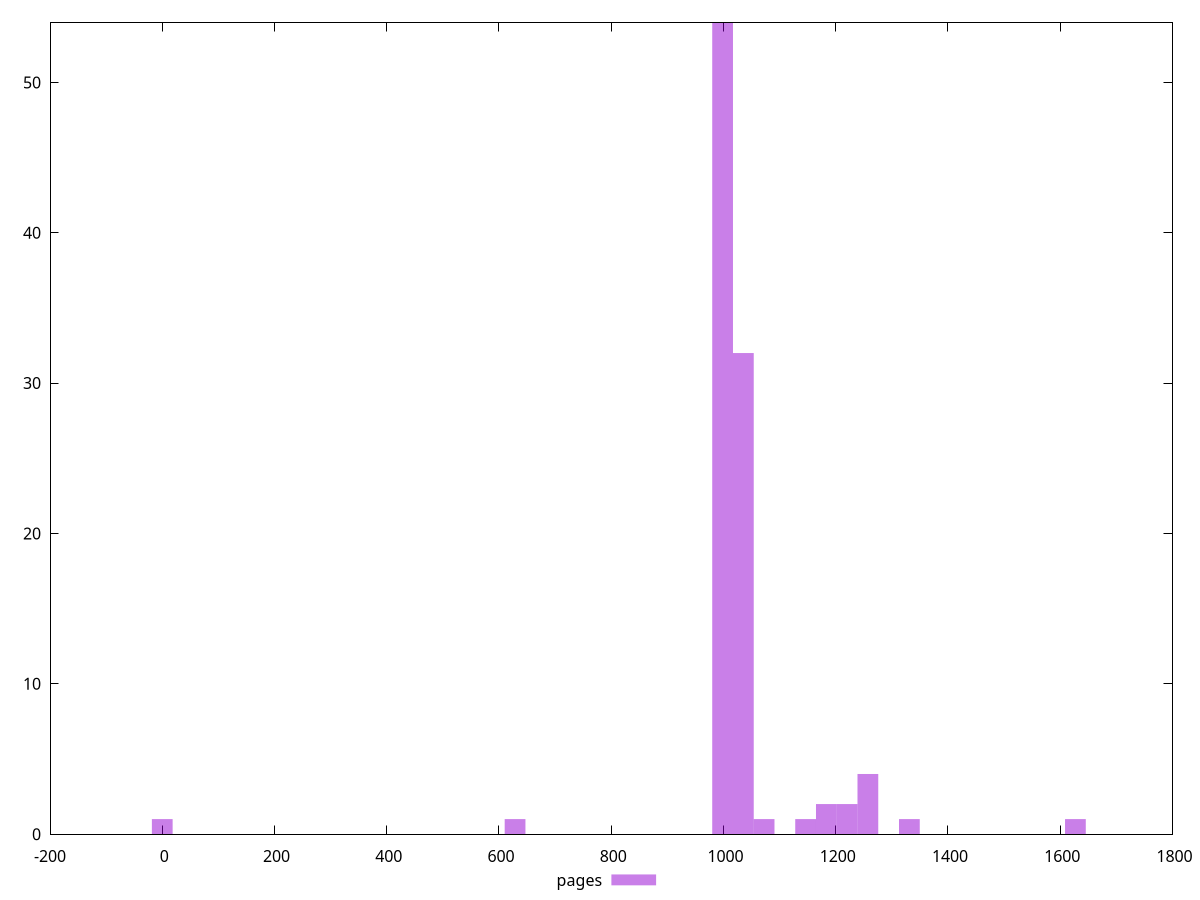 $_pages <<EOF
1627.0192528967495 1
998.3981779139145 54
1035.3758882070224 32
1146.3090190863463 1
0 1
1183.2867293794543 2
1220.2644396725623 2
1331.1975705518862 1
1257.2421499656703 4
1072.3535985001304 1
628.6210749828351 1
EOF
set key outside below
set terminal pngcairo
set output "report_00005_2020-11-02T22-26-11.212Z/render-blocking-resources/pages//raw_hist.png"
set yrange [0:54]
set boxwidth 36.97771029310795
set style fill transparent solid 0.5 noborder
plot $_pages title "pages" with boxes ,